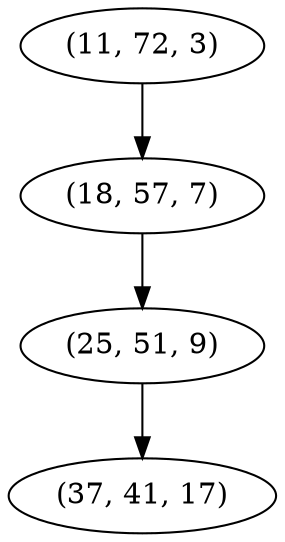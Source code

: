 digraph tree {
    "(11, 72, 3)";
    "(18, 57, 7)";
    "(25, 51, 9)";
    "(37, 41, 17)";
    "(11, 72, 3)" -> "(18, 57, 7)";
    "(18, 57, 7)" -> "(25, 51, 9)";
    "(25, 51, 9)" -> "(37, 41, 17)";
}
